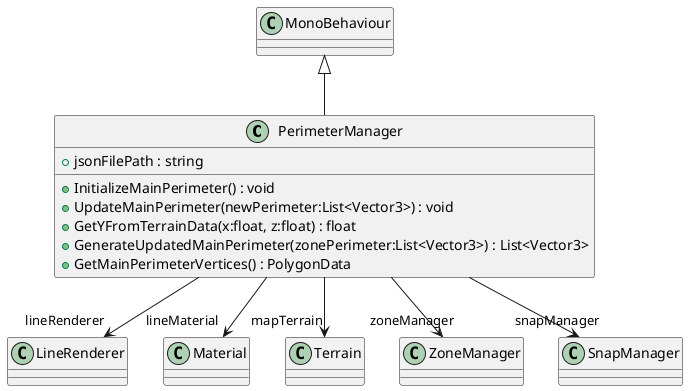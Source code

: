 @startuml
class PerimeterManager {
    + jsonFilePath : string
    + InitializeMainPerimeter() : void
    + UpdateMainPerimeter(newPerimeter:List<Vector3>) : void
    + GetYFromTerrainData(x:float, z:float) : float
    + GenerateUpdatedMainPerimeter(zonePerimeter:List<Vector3>) : List<Vector3>
    + GetMainPerimeterVertices() : PolygonData
}
MonoBehaviour <|-- PerimeterManager
PerimeterManager --> "lineRenderer" LineRenderer
PerimeterManager --> "lineMaterial" Material
PerimeterManager --> "mapTerrain" Terrain
PerimeterManager --> "zoneManager" ZoneManager
PerimeterManager --> "snapManager" SnapManager
@enduml
